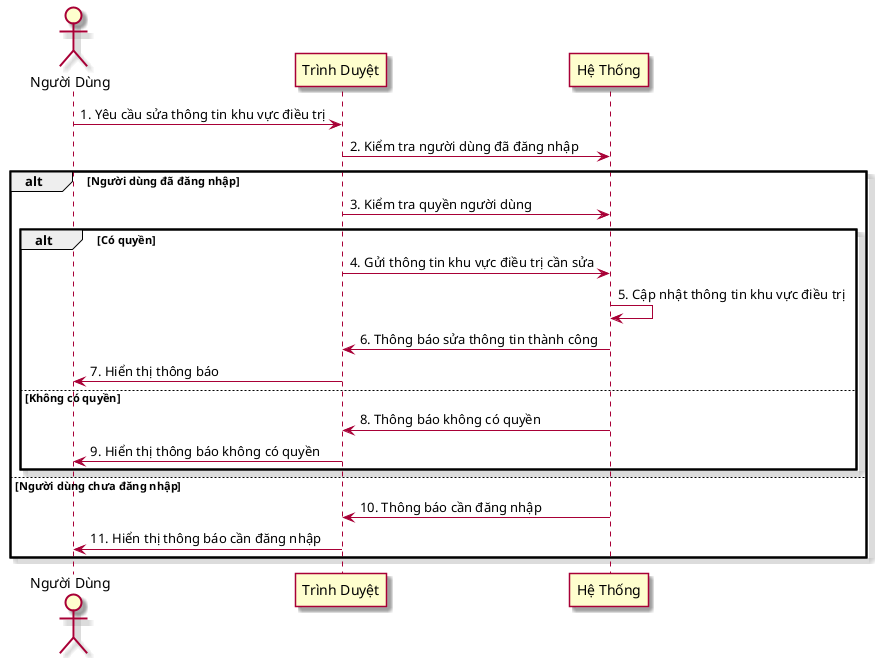@startuml "cap nhat khu vuc dieu tri"

skin rose
actor "Người Dùng" as User
participant "Trình Duyệt" as Browser
participant "Hệ Thống" as Server

User -> Browser: 1. Yêu cầu sửa thông tin khu vực điều trị
Browser -> Server: 2. Kiểm tra người dùng đã đăng nhập
alt Người dùng đã đăng nhập
    Browser -> Server: 3. Kiểm tra quyền người dùng
    alt Có quyền
        Browser -> Server: 4. Gửi thông tin khu vực điều trị cần sửa
        Server -> Server: 5. Cập nhật thông tin khu vực điều trị
        Server -> Browser: 6. Thông báo sửa thông tin thành công
        Browser -> User: 7. Hiển thị thông báo
    else Không có quyền
        Server -> Browser: 8. Thông báo không có quyền
        Browser -> User: 9. Hiển thị thông báo không có quyền
    end
else Người dùng chưa đăng nhập
    Server -> Browser: 10. Thông báo cần đăng nhập
    Browser -> User: 11. Hiển thị thông báo cần đăng nhập
end

@enduml